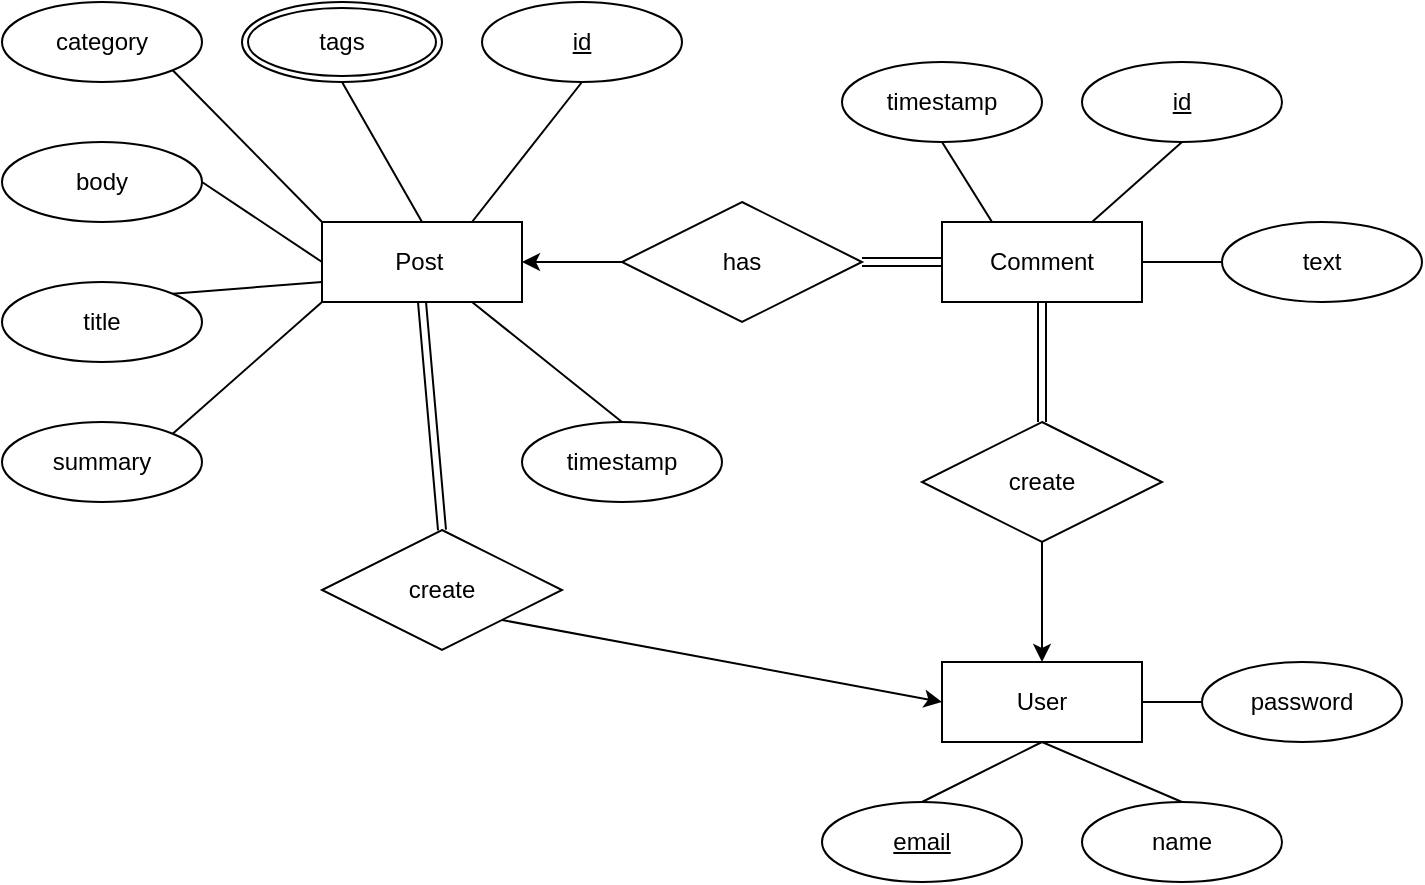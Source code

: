 <mxfile>
    <diagram id="JkiOLkBIPxLwCGXab_dV" name="Page-1">
        <mxGraphModel dx="1121" dy="385" grid="1" gridSize="10" guides="1" tooltips="1" connect="1" arrows="1" fold="1" page="1" pageScale="1" pageWidth="1169" pageHeight="827" math="0" shadow="0">
            <root>
                <mxCell id="0"/>
                <mxCell id="1" parent="0"/>
                <mxCell id="2" value="Entity" style="whiteSpace=wrap;html=1;align=center;" parent="1" vertex="1">
                    <mxGeometry x="670" y="260" width="100" height="40" as="geometry"/>
                </mxCell>
                <mxCell id="3" value="Entity" style="whiteSpace=wrap;html=1;align=center;" parent="1" vertex="1">
                    <mxGeometry x="670" y="260" width="100" height="40" as="geometry"/>
                </mxCell>
                <mxCell id="4" value="Comment" style="whiteSpace=wrap;html=1;align=center;" parent="1" vertex="1">
                    <mxGeometry x="670" y="260" width="100" height="40" as="geometry"/>
                </mxCell>
                <mxCell id="5" value="Post&lt;span style=&quot;white-space: pre;&quot;&gt;&#9;&lt;/span&gt;" style="whiteSpace=wrap;html=1;align=center;" parent="1" vertex="1">
                    <mxGeometry x="360" y="260" width="100" height="40" as="geometry"/>
                </mxCell>
                <mxCell id="6" value="User" style="whiteSpace=wrap;html=1;align=center;" parent="1" vertex="1">
                    <mxGeometry x="670" y="480" width="100" height="40" as="geometry"/>
                </mxCell>
                <mxCell id="7" value="tags" style="ellipse;shape=doubleEllipse;margin=3;whiteSpace=wrap;html=1;align=center;" parent="1" vertex="1">
                    <mxGeometry x="320" y="150" width="100" height="40" as="geometry"/>
                </mxCell>
                <mxCell id="8" value="category" style="ellipse;whiteSpace=wrap;html=1;align=center;" parent="1" vertex="1">
                    <mxGeometry x="200" y="150" width="100" height="40" as="geometry"/>
                </mxCell>
                <mxCell id="9" value="body" style="ellipse;whiteSpace=wrap;html=1;align=center;" parent="1" vertex="1">
                    <mxGeometry x="200" y="220" width="100" height="40" as="geometry"/>
                </mxCell>
                <mxCell id="11" style="edgeStyle=none;html=1;exitX=0;exitY=0.5;exitDx=0;exitDy=0;entryX=1;entryY=0.5;entryDx=0;entryDy=0;" parent="1" source="10" target="5" edge="1">
                    <mxGeometry relative="1" as="geometry"/>
                </mxCell>
                <mxCell id="10" value="has" style="shape=rhombus;perimeter=rhombusPerimeter;whiteSpace=wrap;html=1;align=center;" parent="1" vertex="1">
                    <mxGeometry x="510" y="250" width="120" height="60" as="geometry"/>
                </mxCell>
                <mxCell id="13" style="edgeStyle=none;html=1;exitX=0.5;exitY=1;exitDx=0;exitDy=0;entryX=0.5;entryY=0;entryDx=0;entryDy=0;" parent="1" source="12" target="6" edge="1">
                    <mxGeometry relative="1" as="geometry"/>
                </mxCell>
                <mxCell id="12" value="create" style="shape=rhombus;perimeter=rhombusPerimeter;whiteSpace=wrap;html=1;align=center;" parent="1" vertex="1">
                    <mxGeometry x="660" y="360" width="120" height="60" as="geometry"/>
                </mxCell>
                <mxCell id="18" value="" style="endArrow=none;html=1;rounded=0;exitX=0.5;exitY=0;exitDx=0;exitDy=0;entryX=0.5;entryY=1;entryDx=0;entryDy=0;" parent="1" source="5" target="7" edge="1">
                    <mxGeometry relative="1" as="geometry">
                        <mxPoint x="812.5" y="311.5" as="sourcePoint"/>
                        <mxPoint x="640" y="250" as="targetPoint"/>
                    </mxGeometry>
                </mxCell>
                <mxCell id="19" value="" style="endArrow=none;html=1;rounded=0;exitX=0;exitY=0;exitDx=0;exitDy=0;entryX=1;entryY=1;entryDx=0;entryDy=0;" parent="1" source="5" target="8" edge="1">
                    <mxGeometry relative="1" as="geometry">
                        <mxPoint x="812.5" y="311.5" as="sourcePoint"/>
                        <mxPoint x="640" y="250" as="targetPoint"/>
                    </mxGeometry>
                </mxCell>
                <mxCell id="20" value="" style="endArrow=none;html=1;rounded=0;exitX=0;exitY=0.5;exitDx=0;exitDy=0;entryX=1;entryY=0.5;entryDx=0;entryDy=0;" parent="1" source="5" target="9" edge="1">
                    <mxGeometry relative="1" as="geometry">
                        <mxPoint x="812.5" y="311.5" as="sourcePoint"/>
                        <mxPoint x="640" y="250" as="targetPoint"/>
                    </mxGeometry>
                </mxCell>
                <mxCell id="22" value="timestamp" style="ellipse;whiteSpace=wrap;html=1;align=center;" parent="1" vertex="1">
                    <mxGeometry x="620" y="180" width="100" height="40" as="geometry"/>
                </mxCell>
                <mxCell id="23" value="timestamp" style="ellipse;whiteSpace=wrap;html=1;align=center;" parent="1" vertex="1">
                    <mxGeometry x="460" y="360" width="100" height="40" as="geometry"/>
                </mxCell>
                <mxCell id="24" value="" style="endArrow=none;html=1;rounded=0;exitX=0.75;exitY=1;exitDx=0;exitDy=0;entryX=0.5;entryY=0;entryDx=0;entryDy=0;" parent="1" source="5" target="23" edge="1">
                    <mxGeometry relative="1" as="geometry">
                        <mxPoint x="812.5" y="311.5" as="sourcePoint"/>
                        <mxPoint x="640" y="250" as="targetPoint"/>
                    </mxGeometry>
                </mxCell>
                <mxCell id="26" value="text" style="ellipse;whiteSpace=wrap;html=1;align=center;" parent="1" vertex="1">
                    <mxGeometry x="810" y="260" width="100" height="40" as="geometry"/>
                </mxCell>
                <mxCell id="27" value="" style="endArrow=none;html=1;rounded=0;exitX=0;exitY=0.5;exitDx=0;exitDy=0;entryX=1;entryY=0.5;entryDx=0;entryDy=0;" parent="1" source="26" target="4" edge="1">
                    <mxGeometry relative="1" as="geometry">
                        <mxPoint x="812.5" y="311.5" as="sourcePoint"/>
                        <mxPoint x="640" y="250" as="targetPoint"/>
                    </mxGeometry>
                </mxCell>
                <mxCell id="28" value="" style="endArrow=none;html=1;rounded=0;exitX=0.5;exitY=1;exitDx=0;exitDy=0;entryX=0.25;entryY=0;entryDx=0;entryDy=0;" parent="1" source="22" target="4" edge="1">
                    <mxGeometry relative="1" as="geometry">
                        <mxPoint x="812.5" y="311.5" as="sourcePoint"/>
                        <mxPoint x="640" y="250" as="targetPoint"/>
                    </mxGeometry>
                </mxCell>
                <mxCell id="29" value="title" style="ellipse;whiteSpace=wrap;html=1;align=center;" parent="1" vertex="1">
                    <mxGeometry x="200" y="290" width="100" height="40" as="geometry"/>
                </mxCell>
                <mxCell id="30" value="" style="endArrow=none;html=1;rounded=0;exitX=0;exitY=0.75;exitDx=0;exitDy=0;entryX=1;entryY=0;entryDx=0;entryDy=0;" parent="1" source="5" target="29" edge="1">
                    <mxGeometry relative="1" as="geometry">
                        <mxPoint x="662.5" y="331.5" as="sourcePoint"/>
                        <mxPoint x="490" y="270" as="targetPoint"/>
                    </mxGeometry>
                </mxCell>
                <mxCell id="31" value="name" style="ellipse;whiteSpace=wrap;html=1;align=center;" parent="1" vertex="1">
                    <mxGeometry x="740" y="550" width="100" height="40" as="geometry"/>
                </mxCell>
                <mxCell id="32" value="password" style="ellipse;whiteSpace=wrap;html=1;align=center;" parent="1" vertex="1">
                    <mxGeometry x="800" y="480" width="100" height="40" as="geometry"/>
                </mxCell>
                <mxCell id="34" value="&lt;u&gt;email&lt;/u&gt;" style="ellipse;whiteSpace=wrap;html=1;align=center;" parent="1" vertex="1">
                    <mxGeometry x="610" y="550" width="100" height="40" as="geometry"/>
                </mxCell>
                <mxCell id="35" value="" style="endArrow=none;html=1;rounded=0;exitX=0;exitY=0.5;exitDx=0;exitDy=0;entryX=1;entryY=0.5;entryDx=0;entryDy=0;" parent="1" source="32" target="6" edge="1">
                    <mxGeometry relative="1" as="geometry">
                        <mxPoint x="912.5" y="511.5" as="sourcePoint"/>
                        <mxPoint x="740" y="450" as="targetPoint"/>
                    </mxGeometry>
                </mxCell>
                <mxCell id="36" value="" style="endArrow=none;html=1;rounded=0;exitX=0.5;exitY=1;exitDx=0;exitDy=0;entryX=0.5;entryY=0;entryDx=0;entryDy=0;" parent="1" source="6" target="34" edge="1">
                    <mxGeometry relative="1" as="geometry">
                        <mxPoint x="912.5" y="511.5" as="sourcePoint"/>
                        <mxPoint x="740" y="450" as="targetPoint"/>
                    </mxGeometry>
                </mxCell>
                <mxCell id="37" value="" style="endArrow=none;html=1;rounded=0;exitX=0.5;exitY=1;exitDx=0;exitDy=0;entryX=0.5;entryY=0;entryDx=0;entryDy=0;" parent="1" source="6" target="31" edge="1">
                    <mxGeometry relative="1" as="geometry">
                        <mxPoint x="912.5" y="511.5" as="sourcePoint"/>
                        <mxPoint x="740" y="450" as="targetPoint"/>
                    </mxGeometry>
                </mxCell>
                <mxCell id="38" value="&lt;u&gt;id&lt;/u&gt;" style="ellipse;whiteSpace=wrap;html=1;align=center;" parent="1" vertex="1">
                    <mxGeometry x="440" y="150" width="100" height="40" as="geometry"/>
                </mxCell>
                <mxCell id="39" value="" style="endArrow=none;html=1;rounded=0;exitX=0.5;exitY=1;exitDx=0;exitDy=0;entryX=0.75;entryY=0;entryDx=0;entryDy=0;" parent="1" source="38" target="5" edge="1">
                    <mxGeometry relative="1" as="geometry">
                        <mxPoint x="602.5" y="271.5" as="sourcePoint"/>
                        <mxPoint x="430" y="210" as="targetPoint"/>
                    </mxGeometry>
                </mxCell>
                <mxCell id="40" value="&lt;u&gt;id&lt;/u&gt;" style="ellipse;whiteSpace=wrap;html=1;align=center;" parent="1" vertex="1">
                    <mxGeometry x="740" y="180" width="100" height="40" as="geometry"/>
                </mxCell>
                <mxCell id="41" value="" style="endArrow=none;html=1;rounded=0;exitX=0.75;exitY=0;exitDx=0;exitDy=0;entryX=0.5;entryY=1;entryDx=0;entryDy=0;" parent="1" source="4" target="40" edge="1">
                    <mxGeometry relative="1" as="geometry">
                        <mxPoint x="752.5" y="351.5" as="sourcePoint"/>
                        <mxPoint x="580" y="290" as="targetPoint"/>
                    </mxGeometry>
                </mxCell>
                <mxCell id="42" value="summary" style="ellipse;whiteSpace=wrap;html=1;align=center;" parent="1" vertex="1">
                    <mxGeometry x="200" y="360" width="100" height="40" as="geometry"/>
                </mxCell>
                <mxCell id="43" value="" style="endArrow=none;html=1;rounded=0;exitX=0;exitY=1;exitDx=0;exitDy=0;entryX=1;entryY=0;entryDx=0;entryDy=0;" parent="1" source="5" target="42" edge="1">
                    <mxGeometry relative="1" as="geometry">
                        <mxPoint x="370" y="310" as="sourcePoint"/>
                        <mxPoint x="305.355" y="345.858" as="targetPoint"/>
                    </mxGeometry>
                </mxCell>
                <mxCell id="44" value="" style="shape=link;html=1;rounded=0;exitX=1;exitY=0.5;exitDx=0;exitDy=0;entryX=0;entryY=0.5;entryDx=0;entryDy=0;" edge="1" parent="1" source="10" target="4">
                    <mxGeometry relative="1" as="geometry">
                        <mxPoint x="920" y="320" as="sourcePoint"/>
                        <mxPoint x="1070" y="360.0" as="targetPoint"/>
                    </mxGeometry>
                </mxCell>
                <mxCell id="45" value="" style="shape=link;html=1;rounded=0;exitX=0.5;exitY=1;exitDx=0;exitDy=0;entryX=0.5;entryY=0;entryDx=0;entryDy=0;" edge="1" parent="1" source="4" target="12">
                    <mxGeometry relative="1" as="geometry">
                        <mxPoint x="830" y="350" as="sourcePoint"/>
                        <mxPoint x="980" y="390.0" as="targetPoint"/>
                    </mxGeometry>
                </mxCell>
                <mxCell id="47" style="edgeStyle=none;html=1;exitX=1;exitY=1;exitDx=0;exitDy=0;entryX=0;entryY=0.5;entryDx=0;entryDy=0;" edge="1" parent="1" source="46" target="6">
                    <mxGeometry relative="1" as="geometry"/>
                </mxCell>
                <mxCell id="46" value="create" style="shape=rhombus;perimeter=rhombusPerimeter;whiteSpace=wrap;html=1;align=center;" vertex="1" parent="1">
                    <mxGeometry x="360" y="414" width="120" height="60" as="geometry"/>
                </mxCell>
                <mxCell id="48" value="" style="shape=link;html=1;rounded=0;exitX=0.5;exitY=1;exitDx=0;exitDy=0;entryX=0.5;entryY=0;entryDx=0;entryDy=0;" edge="1" parent="1" source="5" target="46">
                    <mxGeometry relative="1" as="geometry">
                        <mxPoint x="560" y="380" as="sourcePoint"/>
                        <mxPoint x="710" y="420.0" as="targetPoint"/>
                    </mxGeometry>
                </mxCell>
            </root>
        </mxGraphModel>
    </diagram>
</mxfile>